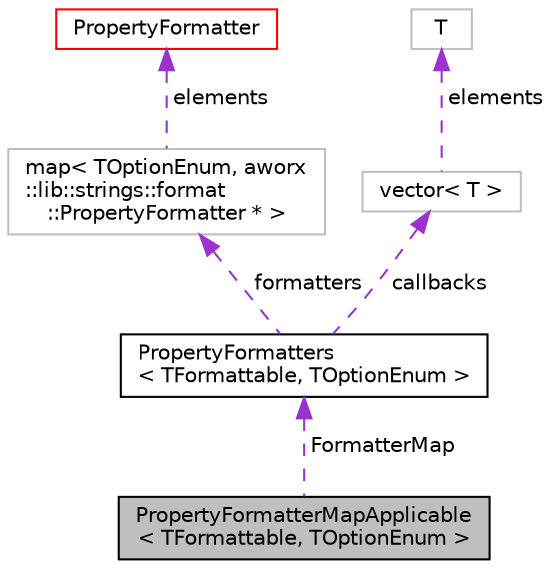 digraph "PropertyFormatterMapApplicable&lt; TFormattable, TOptionEnum &gt;"
{
  edge [fontname="Helvetica",fontsize="10",labelfontname="Helvetica",labelfontsize="10"];
  node [fontname="Helvetica",fontsize="10",shape=record];
  Node1 [label="PropertyFormatterMapApplicable\l\< TFormattable, TOptionEnum \>",height=0.2,width=0.4,color="black", fillcolor="grey75", style="filled", fontcolor="black"];
  Node2 -> Node1 [dir="back",color="darkorchid3",fontsize="10",style="dashed",label=" FormatterMap" ,fontname="Helvetica"];
  Node2 [label="PropertyFormatters\l\< TFormattable, TOptionEnum \>",height=0.2,width=0.4,color="black", fillcolor="white", style="filled",URL="$classaworx_1_1lib_1_1strings_1_1format_1_1PropertyFormatters.html"];
  Node3 -> Node2 [dir="back",color="darkorchid3",fontsize="10",style="dashed",label=" formatters" ,fontname="Helvetica"];
  Node3 [label="map\< TOptionEnum, aworx\l::lib::strings::format\l::PropertyFormatter * \>",height=0.2,width=0.4,color="grey75", fillcolor="white", style="filled"];
  Node4 -> Node3 [dir="back",color="darkorchid3",fontsize="10",style="dashed",label=" elements" ,fontname="Helvetica"];
  Node4 [label="PropertyFormatter",height=0.2,width=0.4,color="red", fillcolor="white", style="filled",URL="$classaworx_1_1lib_1_1strings_1_1format_1_1PropertyFormatter.html"];
  Node12 -> Node2 [dir="back",color="darkorchid3",fontsize="10",style="dashed",label=" callbacks" ,fontname="Helvetica"];
  Node12 [label="vector\< T \>",height=0.2,width=0.4,color="grey75", fillcolor="white", style="filled",tooltip="STL class. "];
  Node7 -> Node12 [dir="back",color="darkorchid3",fontsize="10",style="dashed",label=" elements" ,fontname="Helvetica"];
  Node7 [label="T",height=0.2,width=0.4,color="grey75", fillcolor="white", style="filled"];
}
